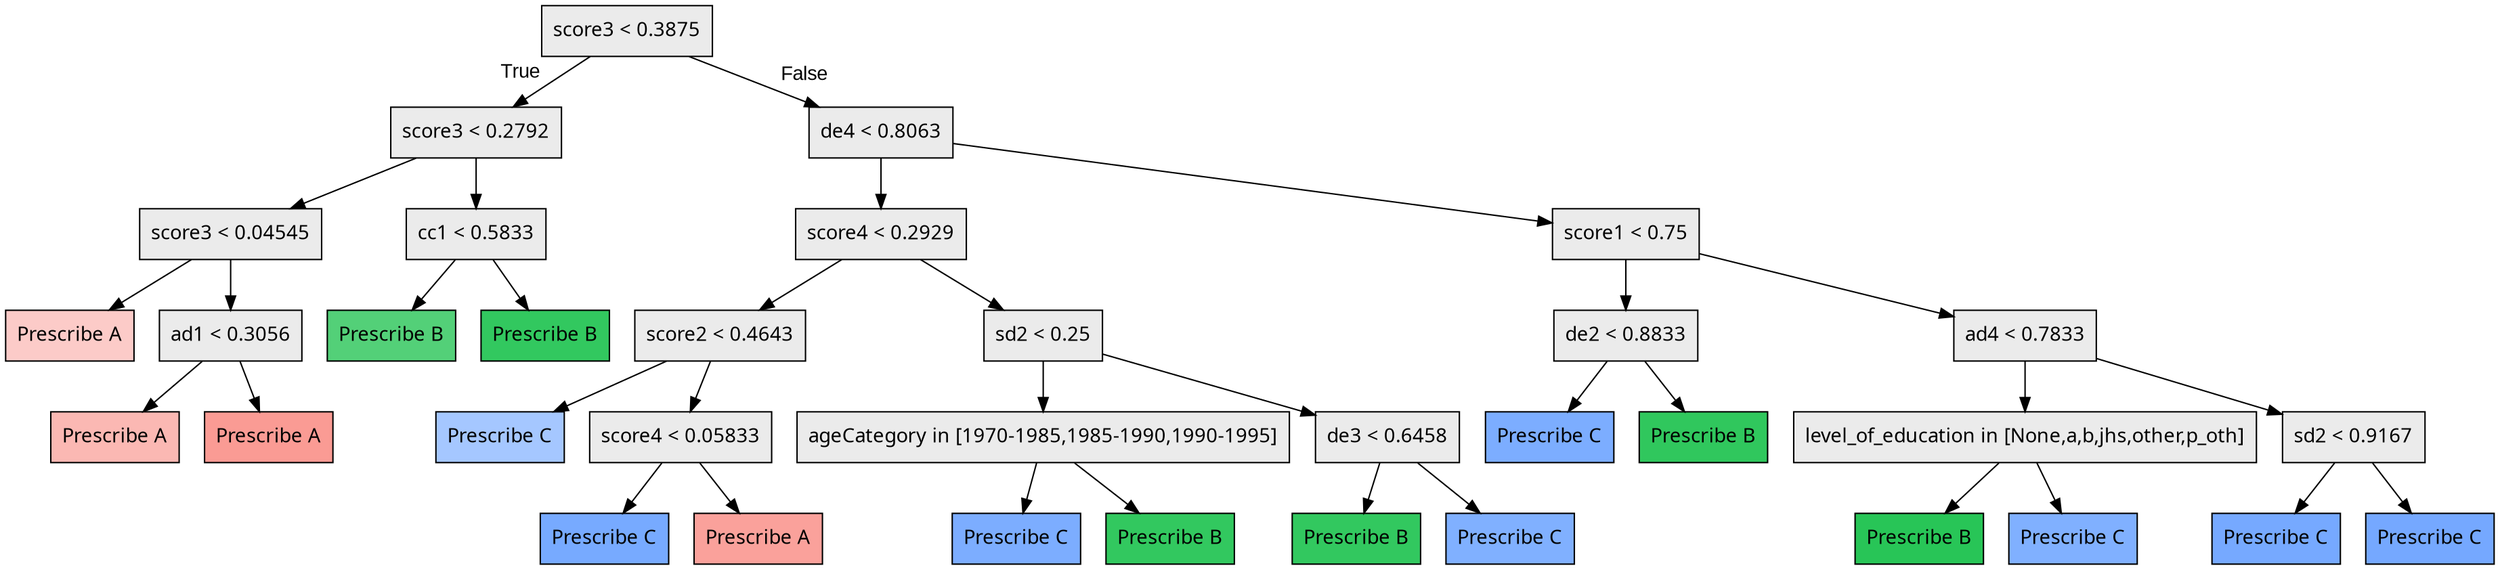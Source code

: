 digraph "G" {
1 [fillcolor="#EBEBEB", fontname="bold arial", label="score3 &lt; 0.3875", shape=box, style="filled"];
2 [fillcolor="#EBEBEB", fontname="bold arial", label="score3 &lt; 0.2792", shape=box, style="filled"];
3 [fillcolor="#EBEBEB", fontname="bold arial", label="score3 &lt; 0.04545", shape=box, style="filled"];
4 [color=black, fillcolor="#F8766D60", fontname="bold arial", label="Prescribe A", shape=box, style="filled"];
5 [fillcolor="#EBEBEB", fontname="bold arial", label="ad1 &lt; 0.3056", shape=box, style="filled"];
6 [color=black, fillcolor="#F8766D84", fontname="bold arial", label="Prescribe A", shape=box, style="filled"];
7 [color=black, fillcolor="#F8766Dba", fontname="bold arial", label="Prescribe A", shape=box, style="filled"];
8 [fillcolor="#EBEBEB", fontname="bold arial", label="cc1 &lt; 0.5833", shape=box, style="filled"];
9 [color=black, fillcolor="#00BA38ac", fontname="bold arial", label="Prescribe B", shape=box, style="filled"];
10 [color=black, fillcolor="#00BA38cd", fontname="bold arial", label="Prescribe B", shape=box, style="filled"];
11 [fillcolor="#EBEBEB", fontname="bold arial", label="de4 &lt; 0.8063", shape=box, style="filled"];
12 [fillcolor="#EBEBEB", fontname="bold arial", label="score4 &lt; 0.2929", shape=box, style="filled"];
13 [fillcolor="#EBEBEB", fontname="bold arial", label="score2 &lt; 0.4643", shape=box, style="filled"];
14 [color=black, fillcolor="#619CFF90", fontname="bold arial", label="Prescribe C", shape=box, style="filled"];
15 [fillcolor="#EBEBEB", fontname="bold arial", label="score4 &lt; 0.05833", shape=box, style="filled"];
16 [color=black, fillcolor="#619CFFdc", fontname="bold arial", label="Prescribe C", shape=box, style="filled"];
17 [color=black, fillcolor="#F8766Dae", fontname="bold arial", label="Prescribe A", shape=box, style="filled"];
18 [fillcolor="#EBEBEB", fontname="bold arial", label="sd2 &lt; 0.25", shape=box, style="filled"];
19 [fillcolor="#EBEBEB", fontname="bold arial", label="ageCategory in [1970-1985,1985-1990,1990-1995]", shape=box, style="filled"];
20 [color=black, fillcolor="#619CFFd3", fontname="bold arial", label="Prescribe C", shape=box, style="filled"];
21 [color=black, fillcolor="#00BA38cd", fontname="bold arial", label="Prescribe B", shape=box, style="filled"];
22 [fillcolor="#EBEBEB", fontname="bold arial", label="de3 &lt; 0.6458", shape=box, style="filled"];
23 [color=black, fillcolor="#00BA38cd", fontname="bold arial", label="Prescribe B", shape=box, style="filled"];
24 [color=black, fillcolor="#619CFFcc", fontname="bold arial", label="Prescribe C", shape=box, style="filled"];
25 [fillcolor="#EBEBEB", fontname="bold arial", label="score1 &lt; 0.75", shape=box, style="filled"];
26 [fillcolor="#EBEBEB", fontname="bold arial", label="de2 &lt; 0.8833", shape=box, style="filled"];
27 [color=black, fillcolor="#619CFFd3", fontname="bold arial", label="Prescribe C", shape=box, style="filled"];
28 [color=black, fillcolor="#00BA38cf", fontname="bold arial", label="Prescribe B", shape=box, style="filled"];
29 [fillcolor="#EBEBEB", fontname="bold arial", label="ad4 &lt; 0.7833", shape=box, style="filled"];
30 [fillcolor="#EBEBEB", fontname="bold arial", label="level_of_education in [None,a,b,jhs,other,p_oth]", shape=box, style="filled"];
31 [color=black, fillcolor="#00BA38d7", fontname="bold arial", label="Prescribe B", shape=box, style="filled"];
32 [color=black, fillcolor="#619CFFcc", fontname="bold arial", label="Prescribe C", shape=box, style="filled"];
33 [fillcolor="#EBEBEB", fontname="bold arial", label="sd2 &lt; 0.9167", shape=box, style="filled"];
34 [color=black, fillcolor="#619CFFdd", fontname="bold arial", label="Prescribe C", shape=box, style="filled"];
35 [color=black, fillcolor="#619CFFdf", fontname="bold arial", label="Prescribe C", shape=box, style="filled"];
1 -> 2  [fontname="arial", headlabel="True", key=0, labelangle=45, labeldistance="2.5"];
1 -> 11  [fontname="arial", headlabel="False", key=0, labelangle="-45", labeldistance="2.5"];
2 -> 3  [key=0];
2 -> 8  [key=0];
3 -> 4  [key=0];
3 -> 5  [key=0];
5 -> 6  [key=0];
5 -> 7  [key=0];
8 -> 9  [key=0];
8 -> 10  [key=0];
11 -> 12  [key=0];
11 -> 25  [key=0];
12 -> 13  [key=0];
12 -> 18  [key=0];
13 -> 14  [key=0];
13 -> 15  [key=0];
15 -> 16  [key=0];
15 -> 17  [key=0];
18 -> 19  [key=0];
18 -> 22  [key=0];
19 -> 20  [key=0];
19 -> 21  [key=0];
22 -> 23  [key=0];
22 -> 24  [key=0];
25 -> 26  [key=0];
25 -> 29  [key=0];
26 -> 27  [key=0];
26 -> 28  [key=0];
29 -> 30  [key=0];
29 -> 33  [key=0];
30 -> 31  [key=0];
30 -> 32  [key=0];
33 -> 34  [key=0];
33 -> 35  [key=0];
}
